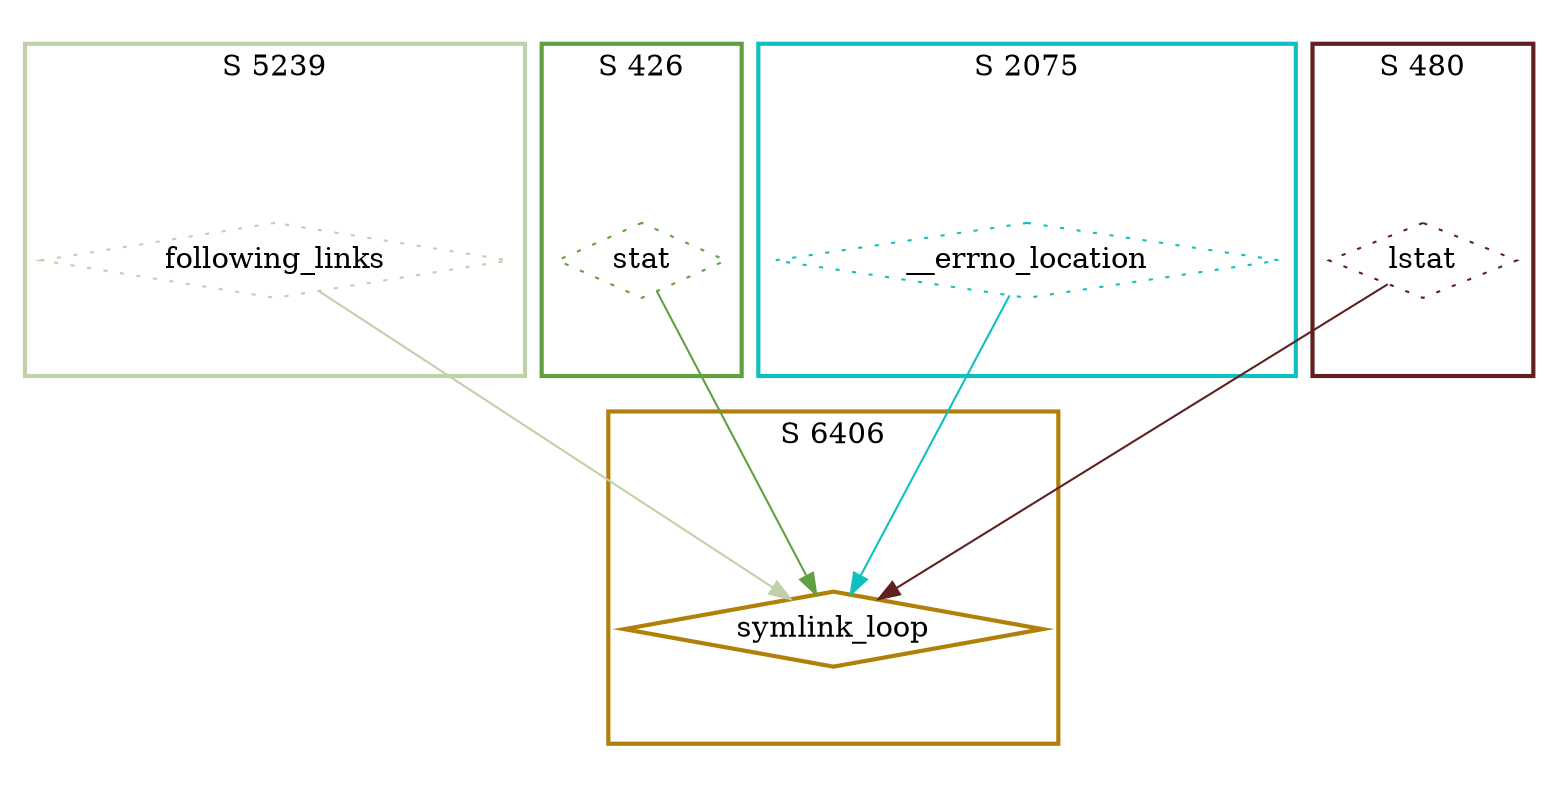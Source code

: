 digraph G {
  ratio=0.500000;
  "UV following_links (5239)" [shape=diamond, label="following_links",
                               color="#C0D0A8", style=dotted];
  "UV symlink_loop (6406)" [shape=diamond, label="symlink_loop",
                            color="#B08008", style=bold];
  "UV stat (426)" [shape=diamond, label="stat", color="#60A040", style=dotted];
  "UV __errno_location (2075)" [shape=diamond, label="__errno_location",
                                color="#10C0C0", style=dotted];
  "UV lstat (480)" [shape=diamond, label="lstat", color="#602020",
                    style=dotted];
  
  subgraph cluster_6406 { label="S 6406";
    color="#B08008";
    style=bold;
    "UV symlink_loop (6406)"; };
  subgraph cluster_2075 { label="S 2075";
    color="#10C0C0";
    style=bold;
    "UV __errno_location (2075)"; };
  subgraph cluster_426 { label="S 426";
    color="#60A040";
    style=bold;
    "UV stat (426)"; };
  subgraph cluster_480 { label="S 480";
    color="#602020";
    style=bold;
    "UV lstat (480)"; };
  subgraph cluster_5239 { label="S 5239";
    color="#C0D0A8";
    style=bold;
    "UV following_links (5239)"; };
  
  "UV following_links (5239)" -> "UV symlink_loop (6406)" [color="#C0D0A8"];
  "UV stat (426)" -> "UV symlink_loop (6406)" [color="#60A040"];
  "UV __errno_location (2075)" -> "UV symlink_loop (6406)" [color="#10C0C0"];
  "UV lstat (480)" -> "UV symlink_loop (6406)" [color="#602020"];
  
  }